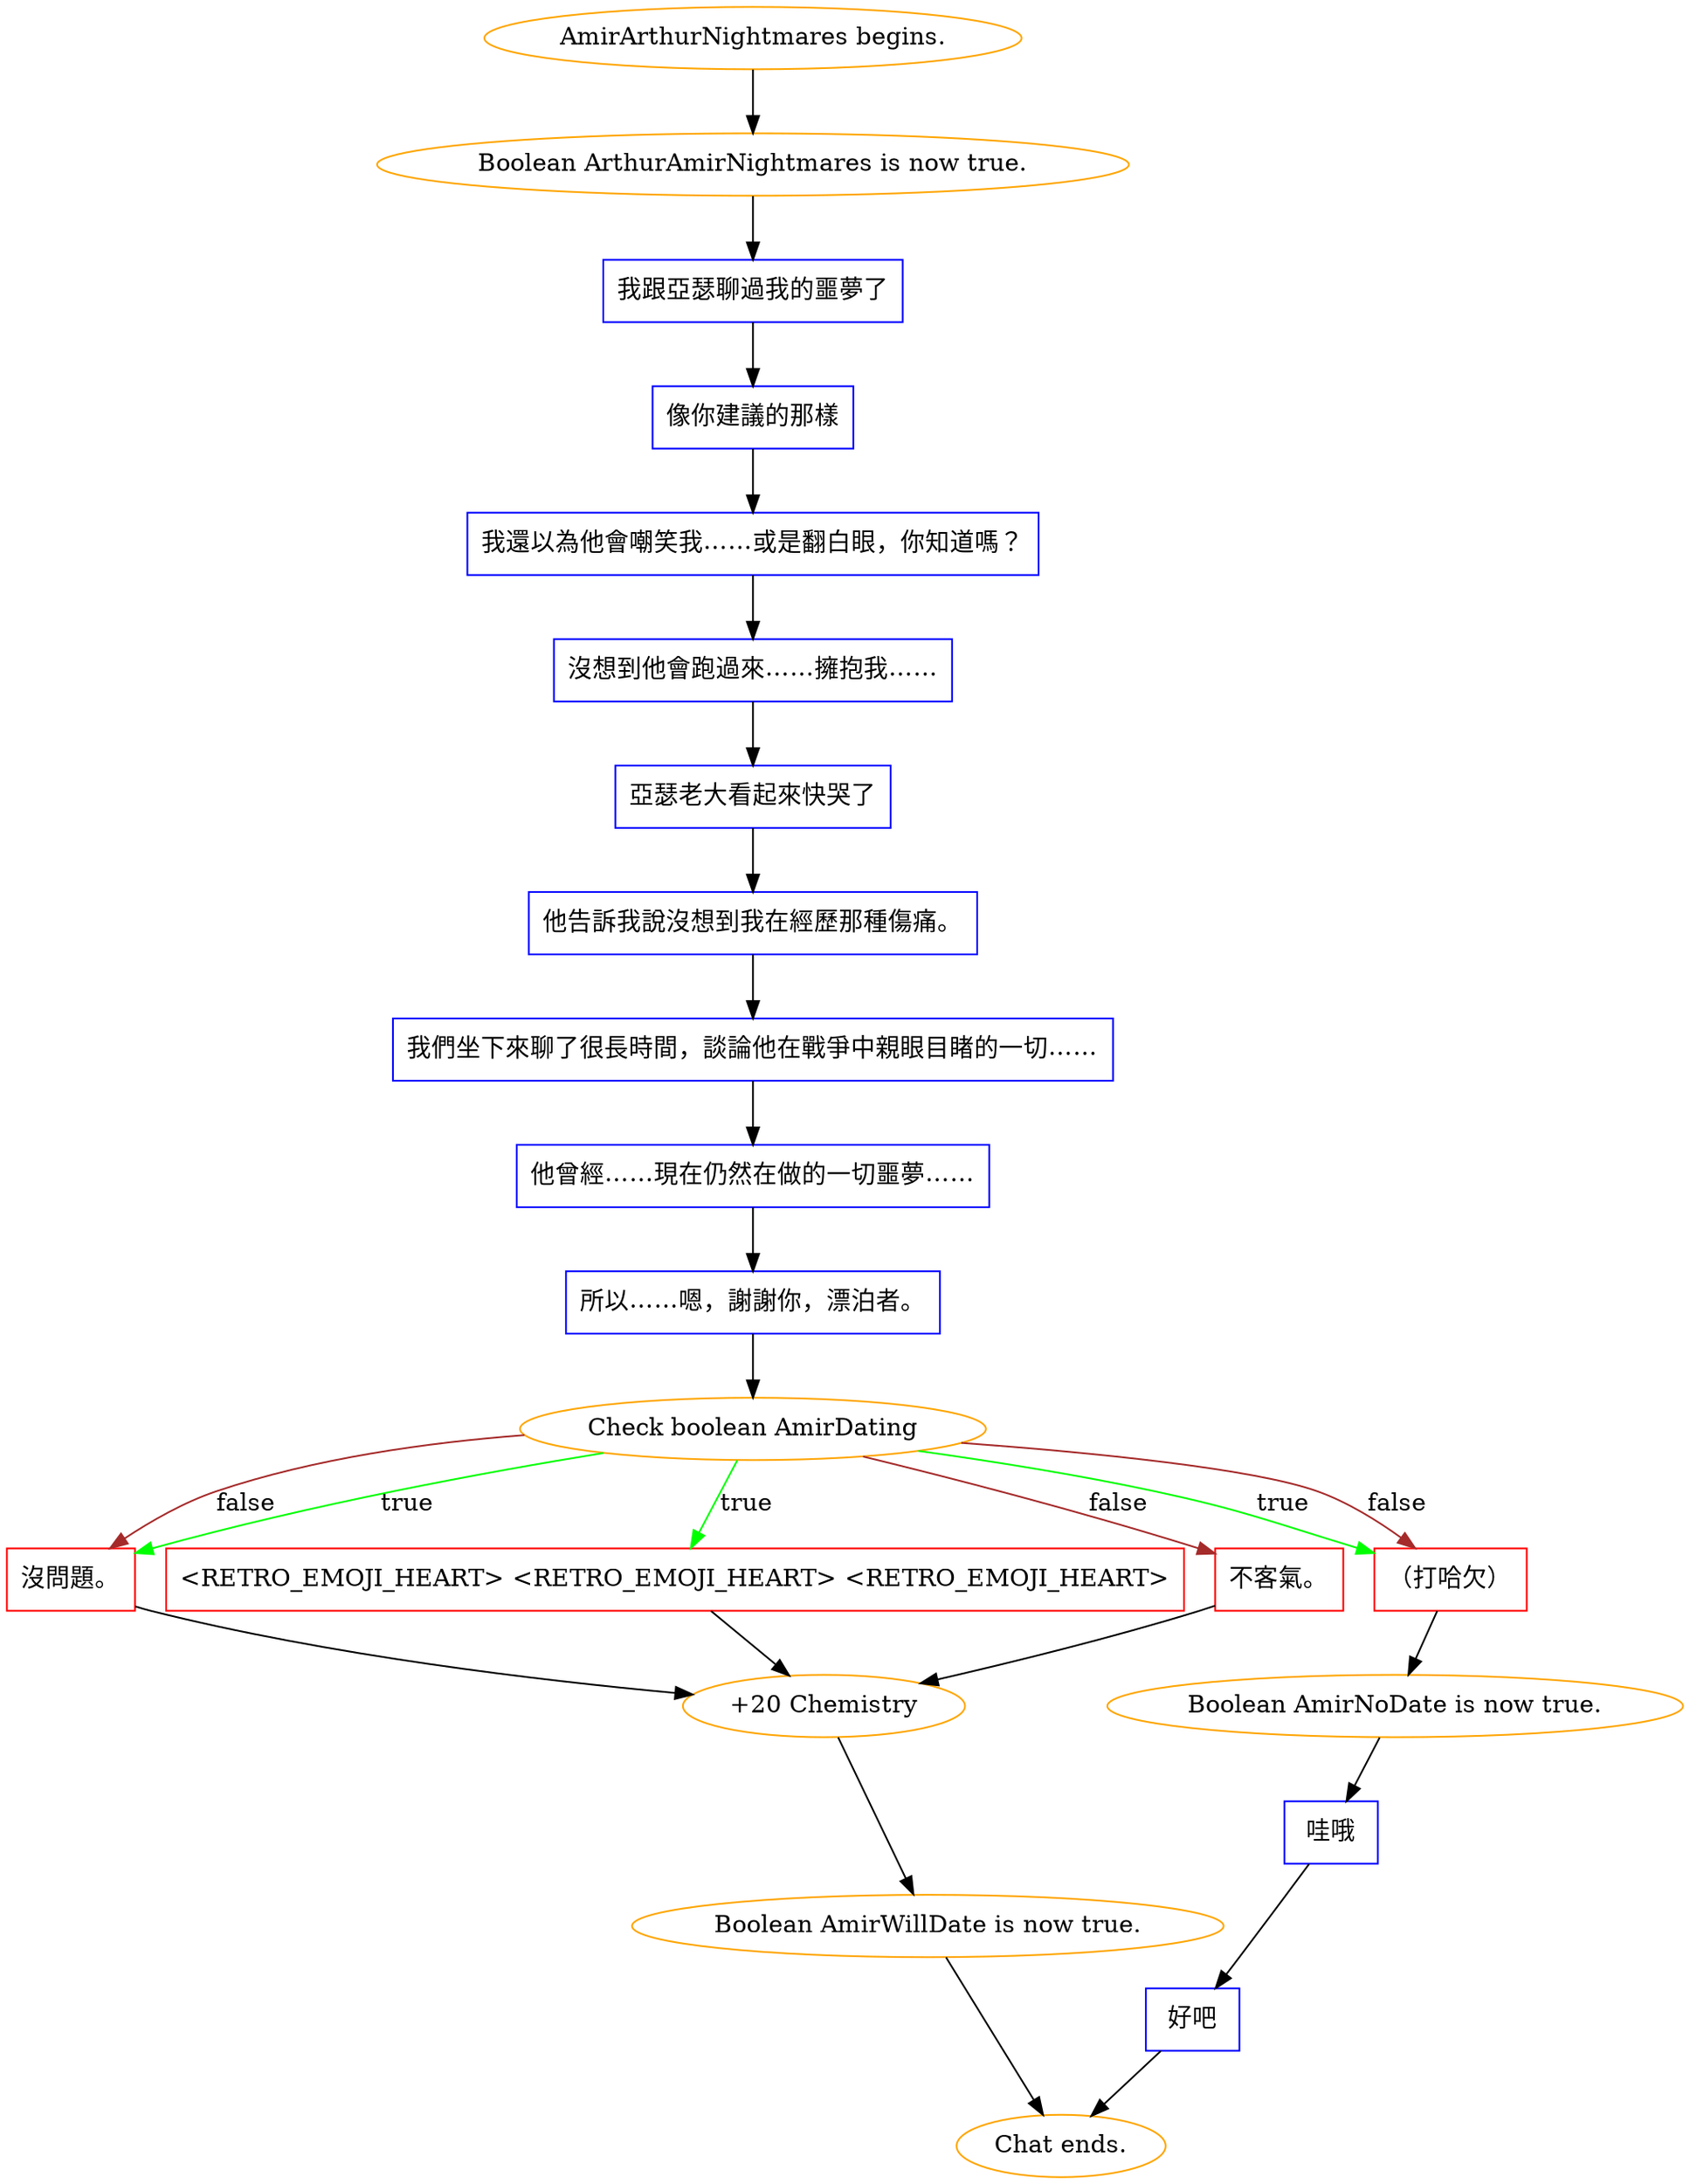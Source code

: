 digraph {
	"AmirArthurNightmares begins." [color=orange];
		"AmirArthurNightmares begins." -> j147848885;
	j147848885 [label="Boolean ArthurAmirNightmares is now true.",color=orange];
		j147848885 -> j3502842740;
	j3502842740 [label="我跟亞瑟聊過我的噩夢了",shape=box,color=blue];
		j3502842740 -> j3205902537;
	j3205902537 [label="像你建議的那樣",shape=box,color=blue];
		j3205902537 -> j1085164351;
	j1085164351 [label="我還以為他會嘲笑我……或是翻白眼，你知道嗎？",shape=box,color=blue];
		j1085164351 -> j2996744144;
	j2996744144 [label="沒想到他會跑過來……擁抱我……",shape=box,color=blue];
		j2996744144 -> j238756588;
	j238756588 [label="亞瑟老大看起來快哭了",shape=box,color=blue];
		j238756588 -> j1805037660;
	j1805037660 [label="他告訴我說沒想到我在經歷那種傷痛。",shape=box,color=blue];
		j1805037660 -> j1595879192;
	j1595879192 [label="我們坐下來聊了很長時間，談論他在戰爭中親眼目睹的一切……",shape=box,color=blue];
		j1595879192 -> j162620325;
	j162620325 [label="他曾經……現在仍然在做的一切噩夢……",shape=box,color=blue];
		j162620325 -> j1004681043;
	j1004681043 [label="所以……嗯，謝謝你，漂泊者。",shape=box,color=blue];
		j1004681043 -> j4217290168;
	j4217290168 [label="Check boolean AmirDating",color=orange];
		j4217290168 -> j2423123349 [label=true,color=green];
		j4217290168 -> j594545057 [label=true,color=green];
		j4217290168 -> j2925793374 [label=true,color=green];
		j4217290168 -> j594545057 [label=false,color=brown];
		j4217290168 -> j2925793374 [label=false,color=brown];
		j4217290168 -> j2342549909 [label=false,color=brown];
	j2423123349 [label="<RETRO_EMOJI_HEART> <RETRO_EMOJI_HEART> <RETRO_EMOJI_HEART>",shape=box,color=red];
		j2423123349 -> j2302460036;
	j594545057 [label="沒問題。",shape=box,color=red];
		j594545057 -> j2302460036;
	j2925793374 [label="（打哈欠）",shape=box,color=red];
		j2925793374 -> j767421404;
	j2342549909 [label="不客氣。",shape=box,color=red];
		j2342549909 -> j2302460036;
	j2302460036 [label="+20 Chemistry",color=orange];
		j2302460036 -> j661208215;
	j767421404 [label="Boolean AmirNoDate is now true.",color=orange];
		j767421404 -> j3250797110;
	j661208215 [label="Boolean AmirWillDate is now true.",color=orange];
		j661208215 -> "Chat ends.";
	j3250797110 [label="哇哦",shape=box,color=blue];
		j3250797110 -> j1488682857;
	"Chat ends." [color=orange];
	j1488682857 [label="好吧",shape=box,color=blue];
		j1488682857 -> "Chat ends.";
}